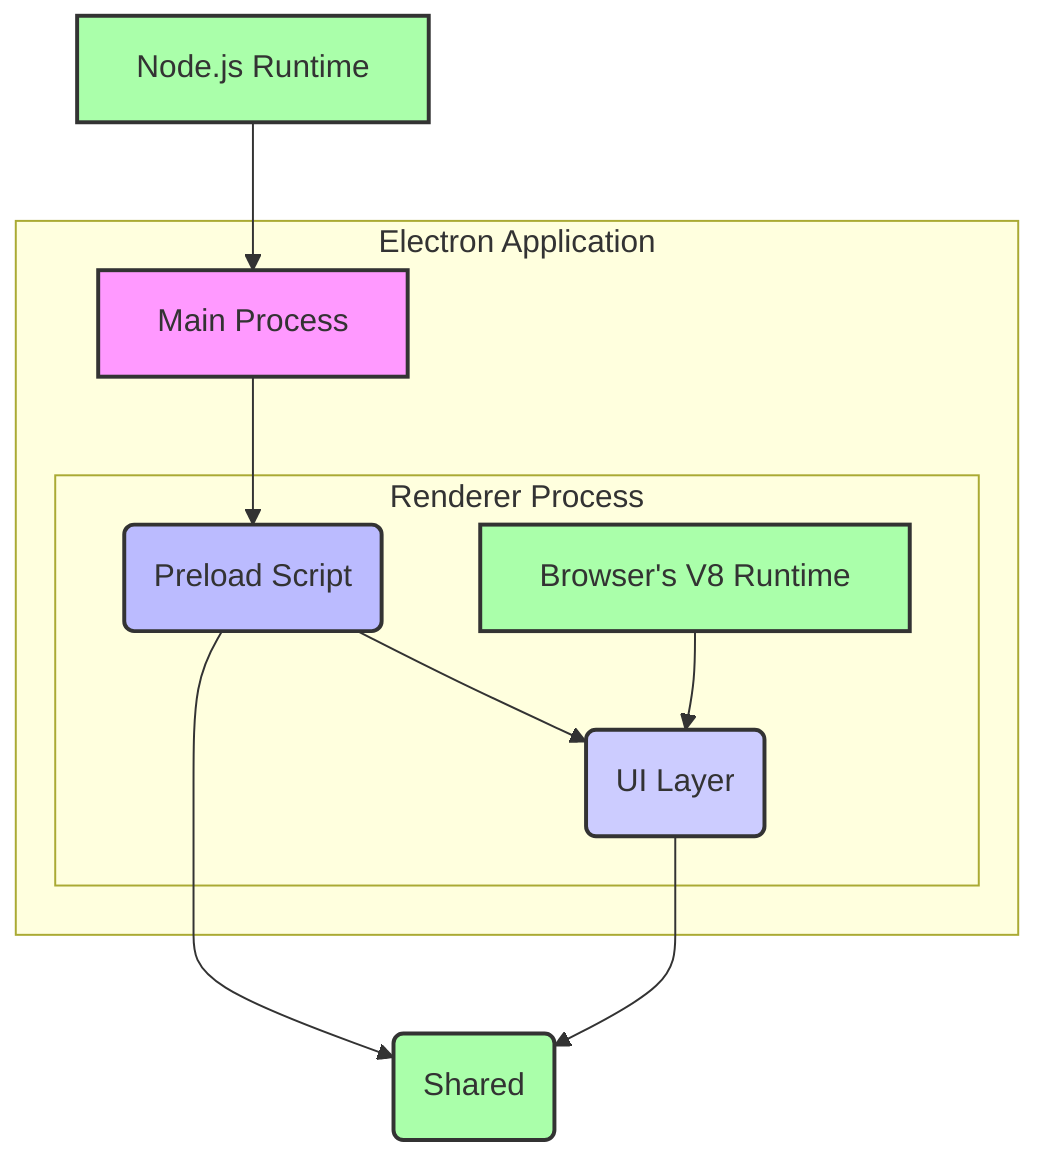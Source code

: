 graph TD
    NodeJS[Node.js Runtime] --> A[Main Process]

    subgraph Electron Application
        A
        subgraph Renderer Process
            P(Preload Script)
            C(UI Layer)
            P --> C
            V8[Browser's V8 Runtime] --> C
        end
    end

    A --> P
    P --> D(Shared)
    C --> D

    style NodeJS fill:#afa,stroke:#333,stroke-width:2px
    style V8 fill:#afa,stroke:#333,stroke-width:2px
    style A fill:#f9f,stroke:#333,stroke-width:2px
    style P fill:#bbf,stroke:#333,stroke-width:2px
    style C fill:#ccf,stroke:#333,stroke-width:2px
    style D fill:#afa,stroke:#333,stroke-width:2px